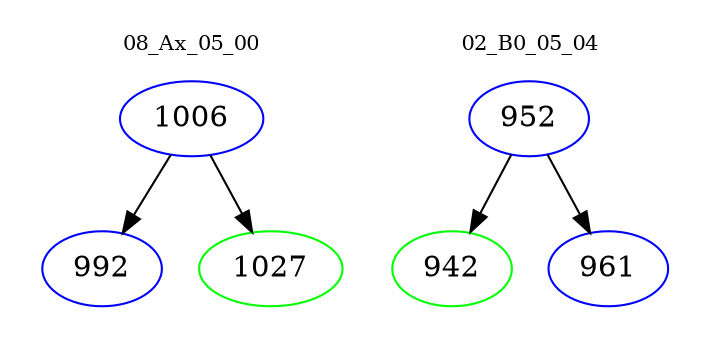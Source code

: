 digraph{
subgraph cluster_0 {
color = white
label = "08_Ax_05_00";
fontsize=10;
T0_1006 [label="1006", color="blue"]
T0_1006 -> T0_992 [color="black"]
T0_992 [label="992", color="blue"]
T0_1006 -> T0_1027 [color="black"]
T0_1027 [label="1027", color="green"]
}
subgraph cluster_1 {
color = white
label = "02_B0_05_04";
fontsize=10;
T1_952 [label="952", color="blue"]
T1_952 -> T1_942 [color="black"]
T1_942 [label="942", color="green"]
T1_952 -> T1_961 [color="black"]
T1_961 [label="961", color="blue"]
}
}
